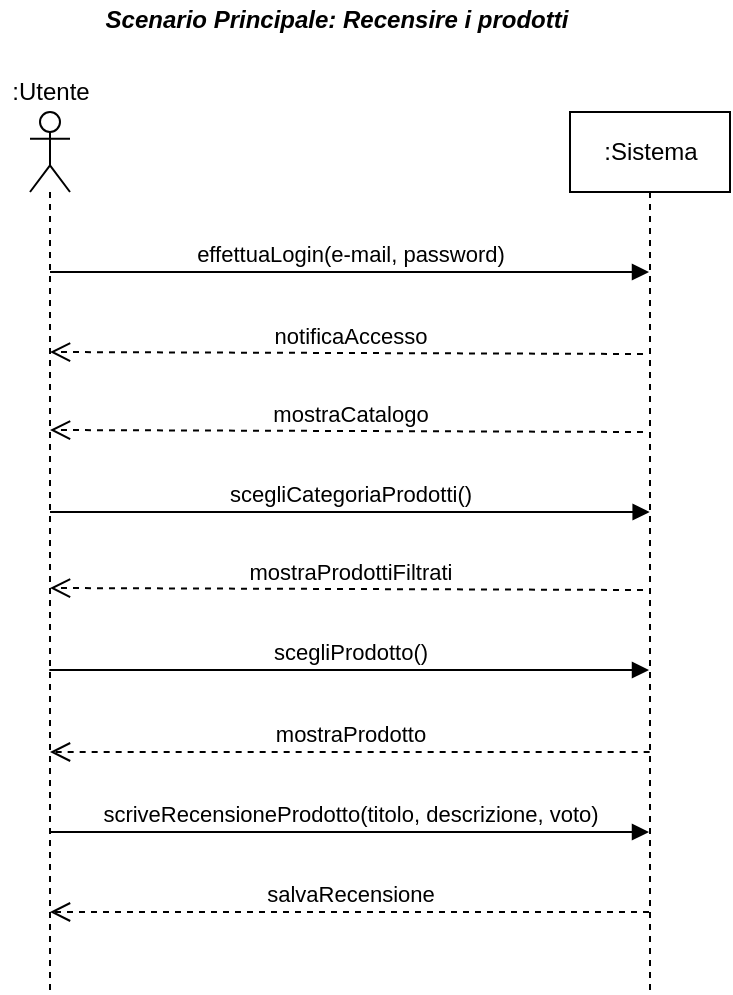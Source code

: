 <mxfile version="13.9.9" type="device"><diagram id="0JpNiWi_02tdjPCPtWCT" name="Page-1"><mxGraphModel dx="865" dy="513" grid="1" gridSize="10" guides="1" tooltips="1" connect="1" arrows="1" fold="1" page="1" pageScale="1" pageWidth="827" pageHeight="1169" math="0" shadow="0"><root><mxCell id="0"/><mxCell id="1" parent="0"/><mxCell id="h0IaE-l9C3WbW4EuzXRj-3" value="" style="shape=umlLifeline;participant=umlActor;perimeter=lifelinePerimeter;whiteSpace=wrap;html=1;container=1;collapsible=0;recursiveResize=0;verticalAlign=top;spacingTop=36;labelBackgroundColor=#ffffff;outlineConnect=0;" parent="1" vertex="1"><mxGeometry x="190" y="80" width="20" height="440" as="geometry"/></mxCell><mxCell id="h0IaE-l9C3WbW4EuzXRj-4" value=":Utente" style="text;html=1;align=center;verticalAlign=middle;resizable=0;points=[];;autosize=1;" parent="1" vertex="1"><mxGeometry x="175" y="60" width="50" height="20" as="geometry"/></mxCell><mxCell id="h0IaE-l9C3WbW4EuzXRj-5" value="" style="shape=umlLifeline;participant=umlEntity;perimeter=lifelinePerimeter;whiteSpace=wrap;html=1;container=1;collapsible=0;recursiveResize=0;verticalAlign=top;spacingTop=36;labelBackgroundColor=#ffffff;outlineConnect=0;" parent="1" vertex="1"><mxGeometry x="480" y="80" width="40" height="440" as="geometry"/></mxCell><mxCell id="h0IaE-l9C3WbW4EuzXRj-7" value="&lt;b&gt;&lt;i&gt;Scenario Principale: Recensire i prodotti&lt;/i&gt;&lt;/b&gt;" style="text;html=1;align=center;verticalAlign=middle;resizable=0;points=[];;autosize=1;" parent="1" vertex="1"><mxGeometry x="218" y="24" width="250" height="20" as="geometry"/></mxCell><mxCell id="h0IaE-l9C3WbW4EuzXRj-8" value="effettuaLogin(e-mail, password)" style="html=1;verticalAlign=bottom;endArrow=block;" parent="1" target="h0IaE-l9C3WbW4EuzXRj-5" edge="1" source="h0IaE-l9C3WbW4EuzXRj-3"><mxGeometry width="80" relative="1" as="geometry"><mxPoint x="210" y="158" as="sourcePoint"/><mxPoint x="490" y="158" as="targetPoint"/><Array as="points"><mxPoint x="450" y="160"/></Array></mxGeometry></mxCell><mxCell id="IMLEX-WLcqBt4nZCE6XL-3" value="scriveRecensioneProdotto(titolo, descrizione, voto)" style="html=1;verticalAlign=bottom;endArrow=block;" parent="1" edge="1" target="h0IaE-l9C3WbW4EuzXRj-5" source="h0IaE-l9C3WbW4EuzXRj-3"><mxGeometry width="80" relative="1" as="geometry"><mxPoint x="210" y="440" as="sourcePoint"/><mxPoint x="490" y="440" as="targetPoint"/><Array as="points"><mxPoint x="470" y="440"/></Array></mxGeometry></mxCell><mxCell id="IMLEX-WLcqBt4nZCE6XL-4" value="salvaRecensione" style="html=1;verticalAlign=bottom;endArrow=open;dashed=1;endSize=8;" parent="1" edge="1" target="h0IaE-l9C3WbW4EuzXRj-3" source="h0IaE-l9C3WbW4EuzXRj-5"><mxGeometry relative="1" as="geometry"><mxPoint x="490" y="480" as="sourcePoint"/><mxPoint x="210" y="480" as="targetPoint"/><Array as="points"><mxPoint x="450" y="480"/></Array></mxGeometry></mxCell><mxCell id="IMLEX-WLcqBt4nZCE6XL-5" value=":Sistema" style="html=1;" parent="1" vertex="1"><mxGeometry x="460" y="80" width="80" height="40" as="geometry"/></mxCell><mxCell id="akql_pPnqzbB8oPvYeha-1" value="mostraCatalogo" style="html=1;verticalAlign=bottom;endArrow=open;dashed=1;endSize=8;" edge="1" parent="1"><mxGeometry x="-0.012" relative="1" as="geometry"><mxPoint x="496.5" y="240" as="sourcePoint"/><mxPoint x="200" y="239" as="targetPoint"/><mxPoint as="offset"/></mxGeometry></mxCell><mxCell id="akql_pPnqzbB8oPvYeha-3" value="scegliProdotto()" style="html=1;verticalAlign=bottom;endArrow=block;" edge="1" parent="1"><mxGeometry width="80" relative="1" as="geometry"><mxPoint x="199.667" y="359" as="sourcePoint"/><mxPoint x="499.5" y="359" as="targetPoint"/><Array as="points"><mxPoint x="450" y="359"/></Array></mxGeometry></mxCell><mxCell id="akql_pPnqzbB8oPvYeha-4" value="notificaAccesso" style="html=1;verticalAlign=bottom;endArrow=open;dashed=1;endSize=8;" edge="1" parent="1"><mxGeometry x="-0.012" relative="1" as="geometry"><mxPoint x="496.5" y="201" as="sourcePoint"/><mxPoint x="200" y="200" as="targetPoint"/><mxPoint as="offset"/></mxGeometry></mxCell><mxCell id="akql_pPnqzbB8oPvYeha-5" value="mostraProdotto" style="html=1;verticalAlign=bottom;endArrow=open;dashed=1;endSize=8;" edge="1" parent="1"><mxGeometry relative="1" as="geometry"><mxPoint x="499.83" y="400" as="sourcePoint"/><mxPoint x="199.997" y="400" as="targetPoint"/><Array as="points"><mxPoint x="440.33" y="400"/></Array></mxGeometry></mxCell><mxCell id="akql_pPnqzbB8oPvYeha-6" value="scegliCategoriaProdotti()" style="html=1;verticalAlign=bottom;endArrow=block;" edge="1" parent="1"><mxGeometry width="80" relative="1" as="geometry"><mxPoint x="199.997" y="280" as="sourcePoint"/><mxPoint x="499.83" y="280" as="targetPoint"/><Array as="points"><mxPoint x="450.33" y="280"/></Array></mxGeometry></mxCell><mxCell id="akql_pPnqzbB8oPvYeha-7" value="mostraProdottiFiltrati" style="html=1;verticalAlign=bottom;endArrow=open;dashed=1;endSize=8;" edge="1" parent="1"><mxGeometry x="-0.012" relative="1" as="geometry"><mxPoint x="496.5" y="319" as="sourcePoint"/><mxPoint x="200" y="318" as="targetPoint"/><mxPoint as="offset"/></mxGeometry></mxCell></root></mxGraphModel></diagram></mxfile>